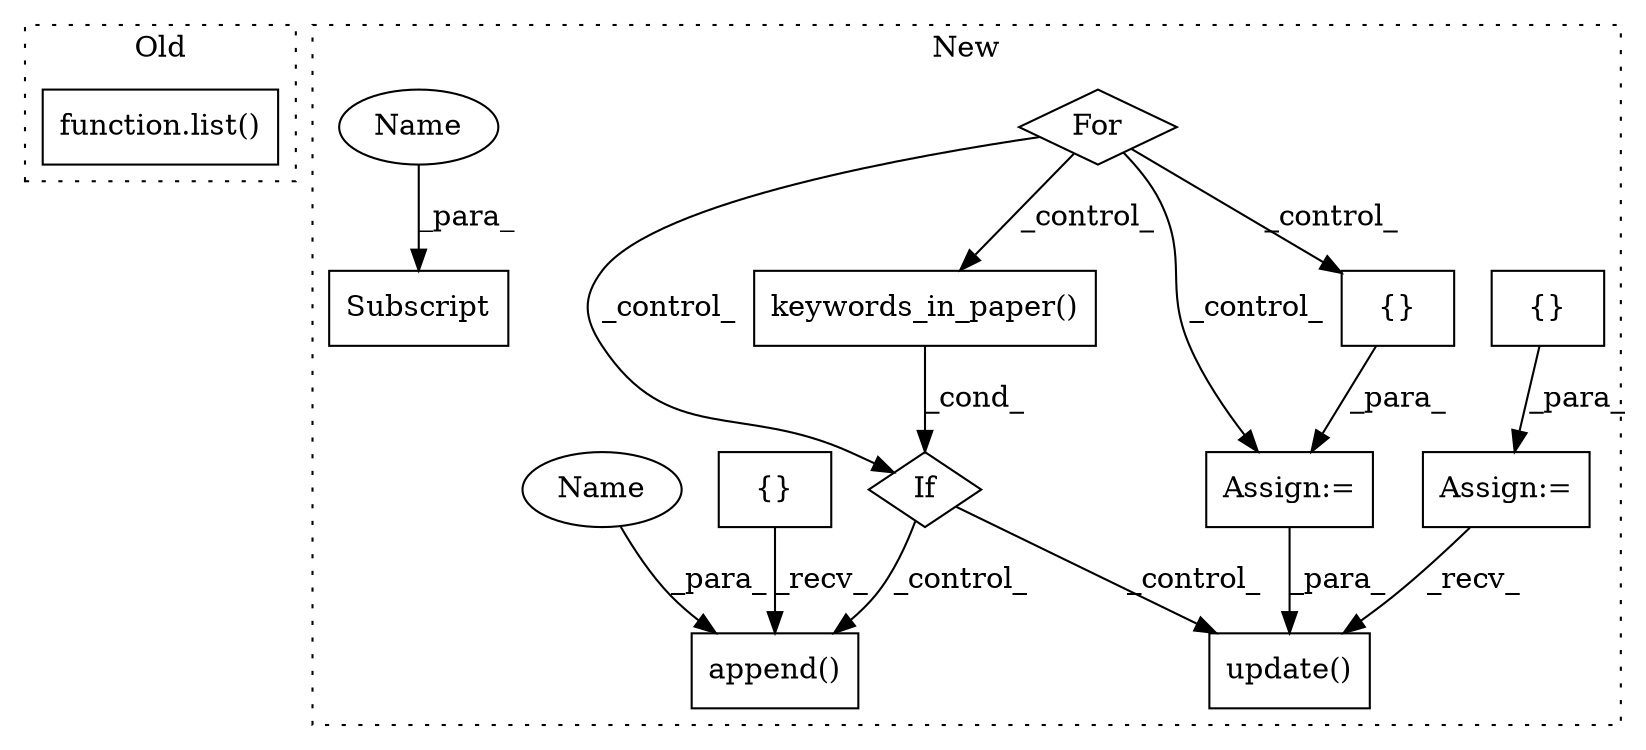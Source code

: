digraph G {
subgraph cluster0 {
1 [label="function.list()" a="75" s="3484,3504" l="5,1" shape="box"];
label = "Old";
style="dotted";
}
subgraph cluster1 {
2 [label="update()" a="75" s="5273,5301" l="23,1" shape="box"];
3 [label="{}" a="95" s="5121,5143" l="1,1" shape="box"];
4 [label="Assign:=" a="68" s="5075" l="3" shape="box"];
5 [label="{}" a="95" s="5078,5079" l="2,1" shape="box"];
6 [label="For" a="107" s="5086,5105" l="4,8" shape="diamond"];
7 [label="If" a="96" s="5151" l="3" shape="diamond"];
8 [label="Subscript" a="63" s="5130,0" l="13,0" shape="box"];
9 [label="keywords_in_paper()" a="75" s="5154" l="64" shape="box"];
10 [label="append()" a="75" s="5228,5263" l="30,1" shape="box"];
11 [label="{}" a="59" s="5053,5053" l="2,1" shape="box"];
12 [label="Assign:=" a="68" s="5118" l="3" shape="box"];
13 [label="Name" a="87" s="5137" l="5" shape="ellipse"];
14 [label="Name" a="87" s="5258" l="5" shape="ellipse"];
label = "New";
style="dotted";
}
3 -> 12 [label="_para_"];
4 -> 2 [label="_recv_"];
5 -> 4 [label="_para_"];
6 -> 7 [label="_control_"];
6 -> 9 [label="_control_"];
6 -> 3 [label="_control_"];
6 -> 12 [label="_control_"];
7 -> 2 [label="_control_"];
7 -> 10 [label="_control_"];
9 -> 7 [label="_cond_"];
11 -> 10 [label="_recv_"];
12 -> 2 [label="_para_"];
13 -> 8 [label="_para_"];
14 -> 10 [label="_para_"];
}